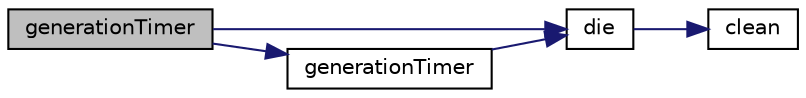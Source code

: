 digraph "generationTimer"
{
 // INTERACTIVE_SVG=YES
 // LATEX_PDF_SIZE
  edge [fontname="Helvetica",fontsize="10",labelfontname="Helvetica",labelfontsize="10"];
  node [fontname="Helvetica",fontsize="10",shape=record];
  rankdir="LR";
  Node1 [label="generationTimer",height=0.2,width=0.4,color="black", fillcolor="grey75", style="filled", fontcolor="black",tooltip="glutPostRedisplay containts in this function"];
  Node1 -> Node2 [color="midnightblue",fontsize="10",style="solid",fontname="Helvetica"];
  Node2 [label="die",height=0.2,width=0.4,color="black", fillcolor="white", style="filled",URL="$backup_2gol_8cpp.html#a50b29cd14cdcbd106f2381303c9336f7",tooltip=" "];
  Node2 -> Node3 [color="midnightblue",fontsize="10",style="solid",fontname="Helvetica"];
  Node3 [label="clean",height=0.2,width=0.4,color="black", fillcolor="white", style="filled",URL="$backup_2gol_8cpp.html#a2bbe646c052baf99f04a367ef6031d74",tooltip="A function ."];
  Node1 -> Node4 [color="midnightblue",fontsize="10",style="solid",fontname="Helvetica"];
  Node4 [label="generationTimer",height=0.2,width=0.4,color="black", fillcolor="white", style="filled",URL="$backup_2gol_8cpp.html#ab4a5552a618c2bb1423e5a3a1180ddc8",tooltip="A function ."];
  Node4 -> Node2 [color="midnightblue",fontsize="10",style="solid",fontname="Helvetica"];
}
